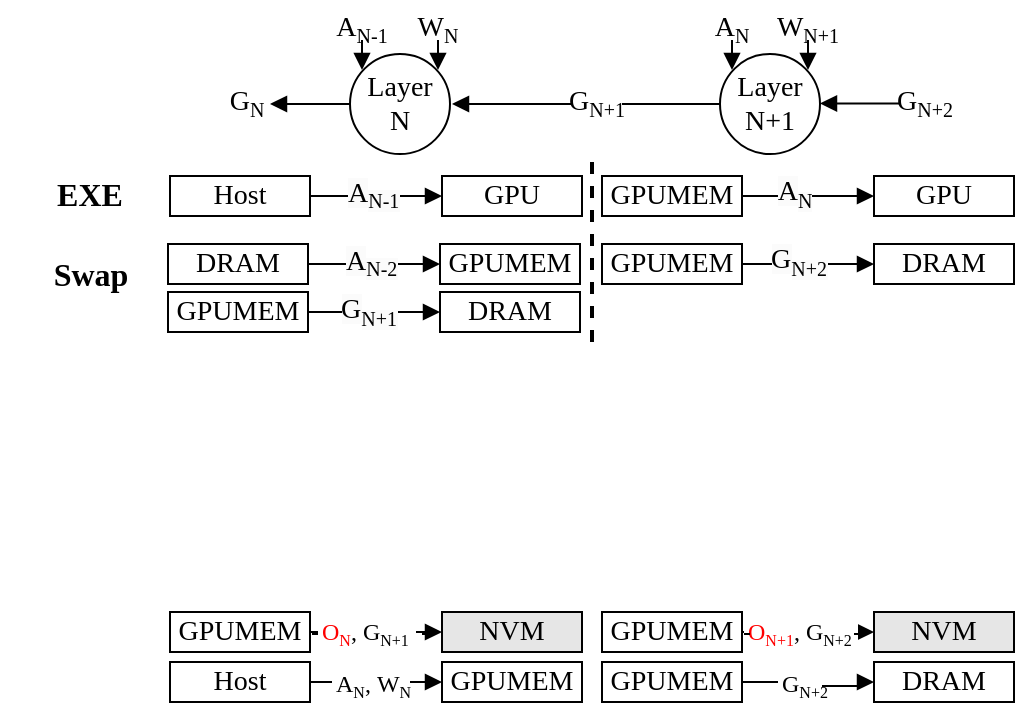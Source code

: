 <mxfile version="24.7.6">
  <diagram name="第 1 页" id="wpNkXeBpxS5qz1ylQGOW">
    <mxGraphModel dx="420" dy="212" grid="1" gridSize="10" guides="1" tooltips="1" connect="1" arrows="1" fold="1" page="1" pageScale="1" pageWidth="827" pageHeight="1169" math="0" shadow="0">
      <root>
        <mxCell id="0" />
        <mxCell id="1" parent="0" />
        <mxCell id="82lbI5ZRumD_5hzKoDGn-1" style="edgeStyle=orthogonalEdgeStyle;rounded=0;orthogonalLoop=1;jettySize=auto;html=1;endArrow=block;endFill=1;startArrow=none;startFill=0;fontFamily=Times New Roman;" parent="1" source="82lbI5ZRumD_5hzKoDGn-4" edge="1">
          <mxGeometry relative="1" as="geometry">
            <mxPoint x="359" y="150" as="targetPoint" />
          </mxGeometry>
        </mxCell>
        <mxCell id="82lbI5ZRumD_5hzKoDGn-4" value="&lt;font style=&quot;font-size: 14px;&quot;&gt;Layer&lt;/font&gt;&lt;div style=&quot;font-size: 14px;&quot;&gt;&lt;font style=&quot;font-size: 14px;&quot;&gt;N&lt;/font&gt;&lt;/div&gt;" style="ellipse;whiteSpace=wrap;html=1;aspect=fixed;fontFamily=Times New Roman;" parent="1" vertex="1">
          <mxGeometry x="399" y="125" width="50" height="50" as="geometry" />
        </mxCell>
        <mxCell id="82lbI5ZRumD_5hzKoDGn-5" value="&lt;font style=&quot;&quot;&gt;&lt;span style=&quot;font-size: 14px;&quot;&gt;G&lt;/span&gt;&lt;sub style=&quot;&quot;&gt;&lt;font style=&quot;font-size: 10px;&quot;&gt;N&lt;/font&gt;&lt;/sub&gt;&lt;/font&gt;" style="text;html=1;align=center;verticalAlign=middle;whiteSpace=wrap;rounded=0;fontFamily=Times New Roman;" parent="1" vertex="1">
          <mxGeometry x="335" y="135" width="25" height="30" as="geometry" />
        </mxCell>
        <mxCell id="82lbI5ZRumD_5hzKoDGn-7" style="edgeStyle=orthogonalEdgeStyle;rounded=0;orthogonalLoop=1;jettySize=auto;html=1;endArrow=none;endFill=0;startArrow=block;startFill=1;fontFamily=Times New Roman;" parent="1" edge="1">
          <mxGeometry relative="1" as="geometry">
            <mxPoint x="405" y="118" as="targetPoint" />
            <mxPoint x="405" y="133" as="sourcePoint" />
          </mxGeometry>
        </mxCell>
        <mxCell id="82lbI5ZRumD_5hzKoDGn-8" value="&lt;font style=&quot;&quot;&gt;&lt;span style=&quot;font-size: 14px;&quot;&gt;A&lt;/span&gt;&lt;sub style=&quot;&quot;&gt;&lt;font style=&quot;font-size: 10px;&quot;&gt;N-1&lt;/font&gt;&lt;/sub&gt;&lt;/font&gt;" style="text;html=1;align=center;verticalAlign=middle;whiteSpace=wrap;rounded=0;fontFamily=Times New Roman;" parent="1" vertex="1">
          <mxGeometry x="375" y="98" width="60" height="30" as="geometry" />
        </mxCell>
        <mxCell id="82lbI5ZRumD_5hzKoDGn-11" style="edgeStyle=orthogonalEdgeStyle;rounded=0;orthogonalLoop=1;jettySize=auto;html=1;entryX=0;entryY=0.5;entryDx=0;entryDy=0;endArrow=block;endFill=1;exitX=1;exitY=0.5;exitDx=0;exitDy=0;fontFamily=Times New Roman;" parent="1" source="82lbI5ZRumD_5hzKoDGn-12" target="82lbI5ZRumD_5hzKoDGn-13" edge="1">
          <mxGeometry relative="1" as="geometry" />
        </mxCell>
        <mxCell id="82lbI5ZRumD_5hzKoDGn-12" value="&lt;font style=&quot;font-size: 14px;&quot;&gt;Host&lt;/font&gt;" style="rounded=0;whiteSpace=wrap;html=1;fontFamily=Times New Roman;" parent="1" vertex="1">
          <mxGeometry x="309" y="186" width="70" height="20" as="geometry" />
        </mxCell>
        <mxCell id="82lbI5ZRumD_5hzKoDGn-13" value="&lt;font style=&quot;font-size: 14px;&quot;&gt;GPU&lt;/font&gt;" style="rounded=0;whiteSpace=wrap;html=1;fontFamily=Times New Roman;" parent="1" vertex="1">
          <mxGeometry x="445" y="186" width="70" height="20" as="geometry" />
        </mxCell>
        <mxCell id="82lbI5ZRumD_5hzKoDGn-18" value="&lt;font style=&quot;&quot;&gt;&lt;span style=&quot;font-size: 14px; color: rgb(0, 0, 0); font-style: normal; font-variant-ligatures: normal; font-variant-caps: normal; font-weight: 400; letter-spacing: normal; orphans: 2; text-align: center; text-indent: 0px; text-transform: none; widows: 2; word-spacing: 0px; -webkit-text-stroke-width: 0px; white-space: normal; background-color: rgb(251, 251, 251); text-decoration-thickness: initial; text-decoration-style: initial; text-decoration-color: initial; float: none; display: inline !important;&quot;&gt;A&lt;/span&gt;&lt;sub style=&quot;forced-color-adjust: none; color: rgb(0, 0, 0); font-style: normal; font-variant-ligatures: normal; font-variant-caps: normal; font-weight: 400; letter-spacing: normal; orphans: 2; text-align: center; text-indent: 0px; text-transform: none; widows: 2; word-spacing: 0px; -webkit-text-stroke-width: 0px; white-space: normal; background-color: rgb(251, 251, 251); text-decoration-thickness: initial; text-decoration-style: initial; text-decoration-color: initial;&quot;&gt;&lt;font style=&quot;font-size: 10px;&quot;&gt;N-1&lt;/font&gt;&lt;/sub&gt;&lt;/font&gt;" style="text;whiteSpace=wrap;html=1;fontFamily=Times New Roman;" parent="1" vertex="1">
          <mxGeometry x="396" y="180" width="30" height="30" as="geometry" />
        </mxCell>
        <mxCell id="82lbI5ZRumD_5hzKoDGn-38" style="edgeStyle=orthogonalEdgeStyle;rounded=0;orthogonalLoop=1;jettySize=auto;html=1;endArrow=none;endFill=0;startArrow=block;startFill=1;fontFamily=Times New Roman;" parent="1" edge="1">
          <mxGeometry relative="1" as="geometry">
            <mxPoint x="443" y="118" as="targetPoint" />
            <mxPoint x="443" y="133" as="sourcePoint" />
          </mxGeometry>
        </mxCell>
        <mxCell id="82lbI5ZRumD_5hzKoDGn-39" value="&lt;font style=&quot;&quot;&gt;&lt;span style=&quot;font-size: 14px;&quot;&gt;W&lt;/span&gt;&lt;sub style=&quot;&quot;&gt;&lt;font style=&quot;font-size: 10px;&quot;&gt;N&lt;/font&gt;&lt;/sub&gt;&lt;/font&gt;" style="text;html=1;align=center;verticalAlign=middle;whiteSpace=wrap;rounded=0;fontFamily=Times New Roman;" parent="1" vertex="1">
          <mxGeometry x="413" y="98" width="60" height="30" as="geometry" />
        </mxCell>
        <mxCell id="82lbI5ZRumD_5hzKoDGn-40" style="edgeStyle=orthogonalEdgeStyle;rounded=0;orthogonalLoop=1;jettySize=auto;html=1;endArrow=block;endFill=1;startArrow=none;startFill=0;fontFamily=Times New Roman;" parent="1" source="82lbI5ZRumD_5hzKoDGn-41" edge="1">
          <mxGeometry relative="1" as="geometry">
            <mxPoint x="450" y="150" as="targetPoint" />
          </mxGeometry>
        </mxCell>
        <mxCell id="82lbI5ZRumD_5hzKoDGn-41" value="&lt;font style=&quot;font-size: 14px;&quot;&gt;Layer N+1&lt;/font&gt;" style="ellipse;whiteSpace=wrap;html=1;aspect=fixed;fontFamily=Times New Roman;" parent="1" vertex="1">
          <mxGeometry x="584" y="125" width="50" height="50" as="geometry" />
        </mxCell>
        <mxCell id="82lbI5ZRumD_5hzKoDGn-42" value="&lt;font style=&quot;&quot;&gt;&lt;span style=&quot;font-size: 14px;&quot;&gt;G&lt;/span&gt;&lt;sub style=&quot;&quot;&gt;&lt;font style=&quot;font-size: 10px;&quot;&gt;N+1&lt;/font&gt;&lt;/sub&gt;&lt;/font&gt;" style="text;html=1;align=center;verticalAlign=middle;whiteSpace=wrap;rounded=0;fillColor=default;fontFamily=Times New Roman;" parent="1" vertex="1">
          <mxGeometry x="510" y="135" width="25" height="30" as="geometry" />
        </mxCell>
        <mxCell id="82lbI5ZRumD_5hzKoDGn-43" style="edgeStyle=orthogonalEdgeStyle;rounded=0;orthogonalLoop=1;jettySize=auto;html=1;endArrow=none;endFill=0;startArrow=block;startFill=1;fontFamily=Times New Roman;" parent="1" edge="1">
          <mxGeometry relative="1" as="geometry">
            <mxPoint x="590" y="118" as="targetPoint" />
            <mxPoint x="590" y="133" as="sourcePoint" />
          </mxGeometry>
        </mxCell>
        <mxCell id="82lbI5ZRumD_5hzKoDGn-44" value="&lt;font style=&quot;&quot;&gt;&lt;span style=&quot;font-size: 14px;&quot;&gt;A&lt;/span&gt;&lt;sub style=&quot;&quot;&gt;&lt;font style=&quot;font-size: 10px;&quot;&gt;N&lt;/font&gt;&lt;/sub&gt;&lt;/font&gt;" style="text;html=1;align=center;verticalAlign=middle;whiteSpace=wrap;rounded=0;fontFamily=Times New Roman;" parent="1" vertex="1">
          <mxGeometry x="560" y="98" width="60" height="30" as="geometry" />
        </mxCell>
        <mxCell id="82lbI5ZRumD_5hzKoDGn-45" style="edgeStyle=orthogonalEdgeStyle;rounded=0;orthogonalLoop=1;jettySize=auto;html=1;endArrow=none;endFill=0;startArrow=block;startFill=1;fontFamily=Times New Roman;" parent="1" edge="1">
          <mxGeometry relative="1" as="geometry">
            <mxPoint x="628" y="118" as="targetPoint" />
            <mxPoint x="628" y="133" as="sourcePoint" />
          </mxGeometry>
        </mxCell>
        <mxCell id="82lbI5ZRumD_5hzKoDGn-46" value="&lt;font style=&quot;&quot;&gt;&lt;span style=&quot;font-size: 14px;&quot;&gt;W&lt;/span&gt;&lt;sub style=&quot;&quot;&gt;&lt;font style=&quot;font-size: 10px;&quot;&gt;N+1&lt;/font&gt;&lt;/sub&gt;&lt;/font&gt;" style="text;html=1;align=center;verticalAlign=middle;whiteSpace=wrap;rounded=0;fontFamily=Times New Roman;" parent="1" vertex="1">
          <mxGeometry x="598" y="98" width="60" height="30" as="geometry" />
        </mxCell>
        <mxCell id="82lbI5ZRumD_5hzKoDGn-47" style="rounded=0;orthogonalLoop=1;jettySize=auto;html=1;endArrow=block;endFill=1;startArrow=none;startFill=0;fontFamily=Times New Roman;" parent="1" edge="1">
          <mxGeometry relative="1" as="geometry">
            <mxPoint x="634" y="149.75" as="targetPoint" />
            <mxPoint x="674" y="149.75" as="sourcePoint" />
          </mxGeometry>
        </mxCell>
        <mxCell id="82lbI5ZRumD_5hzKoDGn-48" value="&lt;font style=&quot;&quot;&gt;&lt;span style=&quot;font-size: 14px;&quot;&gt;G&lt;/span&gt;&lt;sub style=&quot;&quot;&gt;&lt;font style=&quot;font-size: 10px;&quot;&gt;N+2&lt;/font&gt;&lt;/sub&gt;&lt;/font&gt;" style="text;html=1;align=center;verticalAlign=middle;whiteSpace=wrap;rounded=0;fontFamily=Times New Roman;" parent="1" vertex="1">
          <mxGeometry x="673.5" y="135" width="25" height="30" as="geometry" />
        </mxCell>
        <mxCell id="Cfb4ADx89YXNpnE45n3d-1" value="&lt;span style=&quot;font-size: 16px;&quot;&gt;&lt;b&gt;Swap&lt;/b&gt;&lt;/span&gt;" style="text;html=1;align=center;verticalAlign=middle;whiteSpace=wrap;rounded=0;fontFamily=Times New Roman;" parent="1" vertex="1">
          <mxGeometry x="224.5" y="220" width="89" height="30" as="geometry" />
        </mxCell>
        <mxCell id="Cfb4ADx89YXNpnE45n3d-3" style="edgeStyle=orthogonalEdgeStyle;rounded=0;orthogonalLoop=1;jettySize=auto;html=1;entryX=0;entryY=0.5;entryDx=0;entryDy=0;endArrow=block;endFill=1;fontFamily=Times New Roman;" parent="1" source="Cfb4ADx89YXNpnE45n3d-4" target="Cfb4ADx89YXNpnE45n3d-5" edge="1">
          <mxGeometry relative="1" as="geometry" />
        </mxCell>
        <mxCell id="Cfb4ADx89YXNpnE45n3d-4" value="&lt;font style=&quot;font-size: 14px;&quot;&gt;GPUMEM&lt;/font&gt;" style="rounded=0;whiteSpace=wrap;html=1;fontFamily=Times New Roman;" parent="1" vertex="1">
          <mxGeometry x="525" y="404" width="70" height="20" as="geometry" />
        </mxCell>
        <mxCell id="Cfb4ADx89YXNpnE45n3d-5" value="&lt;font style=&quot;font-size: 14px;&quot;&gt;NVM&lt;/font&gt;" style="rounded=0;whiteSpace=wrap;html=1;fontFamily=Times New Roman;fillColor=#E6E6E6;" parent="1" vertex="1">
          <mxGeometry x="661" y="404" width="70" height="20" as="geometry" />
        </mxCell>
        <mxCell id="Cfb4ADx89YXNpnE45n3d-6" value="&lt;div style=&quot;text-align: center;&quot;&gt;&lt;span style=&quot;background-color: initial; color: rgb(255, 0, 0);&quot;&gt;O&lt;/span&gt;&lt;sub style=&quot;background-color: initial; color: rgb(255, 0, 0);&quot;&gt;&lt;font style=&quot;font-size: 8px;&quot;&gt;N+1&lt;/font&gt;&lt;/sub&gt;, G&lt;sub&gt;&lt;font style=&quot;font-size: 8px;&quot;&gt;N+2&lt;/font&gt;&lt;/sub&gt;&lt;br&gt;&lt;/div&gt;" style="text;whiteSpace=wrap;html=1;fillColor=default;fontFamily=Times New Roman;" parent="1" vertex="1">
          <mxGeometry x="596" y="400" width="57" height="20" as="geometry" />
        </mxCell>
        <mxCell id="Cfb4ADx89YXNpnE45n3d-7" value="" style="endArrow=none;html=1;rounded=0;" parent="1" edge="1">
          <mxGeometry width="50" height="50" relative="1" as="geometry">
            <mxPoint x="596" y="415" as="sourcePoint" />
            <mxPoint x="599" y="415" as="targetPoint" />
          </mxGeometry>
        </mxCell>
        <mxCell id="Cfb4ADx89YXNpnE45n3d-8" value="" style="endArrow=none;html=1;rounded=0;" parent="1" edge="1">
          <mxGeometry width="50" height="50" relative="1" as="geometry">
            <mxPoint x="651" y="415" as="sourcePoint" />
            <mxPoint x="654" y="415" as="targetPoint" />
          </mxGeometry>
        </mxCell>
        <mxCell id="Cfb4ADx89YXNpnE45n3d-9" style="edgeStyle=orthogonalEdgeStyle;rounded=0;orthogonalLoop=1;jettySize=auto;html=1;entryX=0;entryY=0.5;entryDx=0;entryDy=0;endArrow=block;endFill=1;fontFamily=Times New Roman;" parent="1" source="Cfb4ADx89YXNpnE45n3d-13" target="Cfb4ADx89YXNpnE45n3d-11" edge="1">
          <mxGeometry relative="1" as="geometry" />
        </mxCell>
        <mxCell id="Cfb4ADx89YXNpnE45n3d-10" value="&lt;font style=&quot;font-size: 14px;&quot;&gt;GPUMEM&lt;/font&gt;" style="rounded=0;whiteSpace=wrap;html=1;fontFamily=Times New Roman;" parent="1" vertex="1">
          <mxGeometry x="525" y="429" width="70" height="20" as="geometry" />
        </mxCell>
        <mxCell id="Cfb4ADx89YXNpnE45n3d-11" value="&lt;font style=&quot;font-size: 14px;&quot;&gt;DRAM&lt;/font&gt;" style="rounded=0;whiteSpace=wrap;html=1;fontFamily=Times New Roman;" parent="1" vertex="1">
          <mxGeometry x="661" y="429" width="70" height="20" as="geometry" />
        </mxCell>
        <mxCell id="Cfb4ADx89YXNpnE45n3d-12" value="" style="edgeStyle=orthogonalEdgeStyle;rounded=0;orthogonalLoop=1;jettySize=auto;html=1;entryX=0;entryY=0.5;entryDx=0;entryDy=0;endArrow=block;endFill=1;fontFamily=Times New Roman;" parent="1" source="Cfb4ADx89YXNpnE45n3d-10" target="Cfb4ADx89YXNpnE45n3d-13" edge="1">
          <mxGeometry relative="1" as="geometry">
            <mxPoint x="595" y="441" as="sourcePoint" />
            <mxPoint x="655" y="441" as="targetPoint" />
          </mxGeometry>
        </mxCell>
        <mxCell id="Cfb4ADx89YXNpnE45n3d-13" value="&lt;div style=&quot;text-align: center;&quot;&gt;G&lt;sub&gt;&lt;font style=&quot;font-size: 8px;&quot;&gt;N+2&lt;/font&gt;&lt;/sub&gt;&lt;br&gt;&lt;/div&gt;" style="text;whiteSpace=wrap;html=1;fillColor=default;fontFamily=Times New Roman;" parent="1" vertex="1">
          <mxGeometry x="613" y="426" width="22" height="30" as="geometry" />
        </mxCell>
        <mxCell id="Cfb4ADx89YXNpnE45n3d-14" style="edgeStyle=orthogonalEdgeStyle;rounded=0;orthogonalLoop=1;jettySize=auto;html=1;entryX=0;entryY=0.5;entryDx=0;entryDy=0;endArrow=block;endFill=1;fontFamily=Times New Roman;" parent="1" source="Cfb4ADx89YXNpnE45n3d-15" target="Cfb4ADx89YXNpnE45n3d-16" edge="1">
          <mxGeometry relative="1" as="geometry" />
        </mxCell>
        <mxCell id="Cfb4ADx89YXNpnE45n3d-15" value="&lt;font style=&quot;font-size: 14px;&quot;&gt;GPUMEM&lt;/font&gt;" style="rounded=0;whiteSpace=wrap;html=1;fontFamily=Times New Roman;" parent="1" vertex="1">
          <mxGeometry x="309" y="404" width="70" height="20" as="geometry" />
        </mxCell>
        <mxCell id="Cfb4ADx89YXNpnE45n3d-16" value="&lt;font style=&quot;font-size: 14px;&quot;&gt;NVM&lt;/font&gt;" style="rounded=0;whiteSpace=wrap;html=1;fontFamily=Times New Roman;fillColor=#E6E6E6;" parent="1" vertex="1">
          <mxGeometry x="445" y="404" width="70" height="20" as="geometry" />
        </mxCell>
        <mxCell id="Cfb4ADx89YXNpnE45n3d-17" value="&lt;div style=&quot;text-align: center;&quot;&gt;&lt;span style=&quot;background-color: initial; color: rgb(255, 0, 0);&quot;&gt;O&lt;/span&gt;&lt;sub style=&quot;background-color: initial; color: rgb(255, 0, 0);&quot;&gt;&lt;font style=&quot;font-size: 8px;&quot;&gt;N&lt;/font&gt;&lt;/sub&gt;, G&lt;sub&gt;&lt;font style=&quot;font-size: 8px;&quot;&gt;N+1&lt;/font&gt;&lt;/sub&gt;&lt;br&gt;&lt;/div&gt;" style="text;whiteSpace=wrap;html=1;fillColor=default;fontFamily=Times New Roman;" parent="1" vertex="1">
          <mxGeometry x="383" y="400" width="49" height="20" as="geometry" />
        </mxCell>
        <mxCell id="Cfb4ADx89YXNpnE45n3d-18" value="" style="endArrow=none;html=1;rounded=0;" parent="1" edge="1">
          <mxGeometry width="50" height="50" relative="1" as="geometry">
            <mxPoint x="380" y="415" as="sourcePoint" />
            <mxPoint x="383" y="415" as="targetPoint" />
          </mxGeometry>
        </mxCell>
        <mxCell id="Cfb4ADx89YXNpnE45n3d-19" value="" style="endArrow=none;html=1;rounded=0;" parent="1" edge="1">
          <mxGeometry width="50" height="50" relative="1" as="geometry">
            <mxPoint x="435" y="415" as="sourcePoint" />
            <mxPoint x="438" y="415" as="targetPoint" />
          </mxGeometry>
        </mxCell>
        <mxCell id="Cfb4ADx89YXNpnE45n3d-20" style="edgeStyle=orthogonalEdgeStyle;rounded=0;orthogonalLoop=1;jettySize=auto;html=1;entryX=0;entryY=0.5;entryDx=0;entryDy=0;endArrow=block;endFill=1;fontFamily=Times New Roman;" parent="1" source="Cfb4ADx89YXNpnE45n3d-22" target="Cfb4ADx89YXNpnE45n3d-23" edge="1">
          <mxGeometry relative="1" as="geometry" />
        </mxCell>
        <mxCell id="Cfb4ADx89YXNpnE45n3d-22" value="&lt;font style=&quot;font-size: 14px;&quot;&gt;Host&lt;/font&gt;" style="rounded=0;whiteSpace=wrap;html=1;fontFamily=Times New Roman;" parent="1" vertex="1">
          <mxGeometry x="309" y="429" width="70" height="20" as="geometry" />
        </mxCell>
        <mxCell id="Cfb4ADx89YXNpnE45n3d-23" value="&lt;font style=&quot;font-size: 14px;&quot;&gt;GPUMEM&lt;/font&gt;" style="rounded=0;whiteSpace=wrap;html=1;fontFamily=Times New Roman;" parent="1" vertex="1">
          <mxGeometry x="445" y="429" width="70" height="20" as="geometry" />
        </mxCell>
        <mxCell id="Cfb4ADx89YXNpnE45n3d-25" value="&lt;div style=&quot;text-align: center;&quot;&gt;A&lt;sub&gt;&lt;font style=&quot;font-size: 8px;&quot;&gt;N&lt;/font&gt;&lt;/sub&gt;&lt;span style=&quot;background-color: initial;&quot;&gt;,&amp;nbsp;&lt;/span&gt;&lt;span style=&quot;background-color: initial;&quot;&gt;W&lt;/span&gt;&lt;sub style=&quot;background-color: initial;&quot;&gt;&lt;font style=&quot;font-size: 8px;&quot;&gt;N&lt;/font&gt;&lt;/sub&gt;&lt;span style=&quot;background-color: initial;&quot;&gt;&amp;nbsp;&lt;/span&gt;&lt;/div&gt;" style="text;whiteSpace=wrap;html=1;fillColor=default;fontFamily=Times New Roman;" parent="1" vertex="1">
          <mxGeometry x="390" y="425.5" width="39" height="20" as="geometry" />
        </mxCell>
        <mxCell id="9WqV83kx3IFAbvHzlayn-1" value="&lt;span style=&quot;font-size: 16px;&quot;&gt;&lt;b&gt;EXE&lt;/b&gt;&lt;/span&gt;" style="text;html=1;align=center;verticalAlign=middle;whiteSpace=wrap;rounded=0;fontFamily=Times New Roman;" parent="1" vertex="1">
          <mxGeometry x="229" y="180" width="80" height="30" as="geometry" />
        </mxCell>
        <mxCell id="9WqV83kx3IFAbvHzlayn-2" value="" style="endArrow=none;html=1;rounded=0;dashed=1;strokeWidth=2;" parent="1" edge="1">
          <mxGeometry width="50" height="50" relative="1" as="geometry">
            <mxPoint x="520" y="269" as="sourcePoint" />
            <mxPoint x="520" y="173" as="targetPoint" />
          </mxGeometry>
        </mxCell>
        <mxCell id="9WqV83kx3IFAbvHzlayn-3" style="edgeStyle=orthogonalEdgeStyle;rounded=0;orthogonalLoop=1;jettySize=auto;html=1;entryX=0;entryY=0.5;entryDx=0;entryDy=0;endArrow=block;endFill=1;exitX=1;exitY=0.5;exitDx=0;exitDy=0;fontFamily=Times New Roman;" parent="1" source="9WqV83kx3IFAbvHzlayn-4" target="9WqV83kx3IFAbvHzlayn-5" edge="1">
          <mxGeometry relative="1" as="geometry" />
        </mxCell>
        <mxCell id="hBra4YvV5Pk913t_0O-t-1" value="&lt;font style=&quot;&quot;&gt;&lt;span style=&quot;font-size: 14px; font-family: &amp;quot;Times New Roman&amp;quot;; text-wrap: wrap; background-color: rgb(251, 251, 251);&quot;&gt;A&lt;/span&gt;&lt;sub style=&quot;font-family: &amp;quot;Times New Roman&amp;quot;; text-wrap: wrap; background-color: rgb(251, 251, 251);&quot;&gt;&lt;font style=&quot;font-size: 10px;&quot;&gt;N&lt;/font&gt;&lt;/sub&gt;&lt;/font&gt;" style="edgeLabel;html=1;align=center;verticalAlign=middle;resizable=0;points=[];" vertex="1" connectable="0" parent="9WqV83kx3IFAbvHzlayn-3">
          <mxGeometry x="-0.216" y="1" relative="1" as="geometry">
            <mxPoint as="offset" />
          </mxGeometry>
        </mxCell>
        <mxCell id="9WqV83kx3IFAbvHzlayn-4" value="&lt;font style=&quot;font-size: 14px;&quot;&gt;GPUMEM&lt;/font&gt;" style="rounded=0;whiteSpace=wrap;html=1;fontFamily=Times New Roman;" parent="1" vertex="1">
          <mxGeometry x="525" y="186" width="70" height="20" as="geometry" />
        </mxCell>
        <mxCell id="9WqV83kx3IFAbvHzlayn-5" value="&lt;font style=&quot;font-size: 14px;&quot;&gt;GPU&lt;/font&gt;" style="rounded=0;whiteSpace=wrap;html=1;fontFamily=Times New Roman;" parent="1" vertex="1">
          <mxGeometry x="661" y="186" width="70" height="20" as="geometry" />
        </mxCell>
        <mxCell id="hBra4YvV5Pk913t_0O-t-6" style="edgeStyle=orthogonalEdgeStyle;rounded=0;orthogonalLoop=1;jettySize=auto;html=1;entryX=0;entryY=0.5;entryDx=0;entryDy=0;endArrow=block;endFill=1;exitX=1;exitY=0.5;exitDx=0;exitDy=0;fontFamily=Times New Roman;" edge="1" parent="1" source="hBra4YvV5Pk913t_0O-t-8" target="hBra4YvV5Pk913t_0O-t-9">
          <mxGeometry relative="1" as="geometry" />
        </mxCell>
        <mxCell id="hBra4YvV5Pk913t_0O-t-7" value="&lt;span style=&quot;font-family: &amp;quot;Times New Roman&amp;quot;; text-wrap: wrap; background-color: rgb(251, 251, 251); font-size: 14px;&quot;&gt;G&lt;/span&gt;&lt;sub style=&quot;font-family: &amp;quot;Times New Roman&amp;quot;; text-wrap: wrap; background-color: rgb(251, 251, 251);&quot;&gt;&lt;font style=&quot;font-size: 10px;&quot;&gt;N+2&lt;/font&gt;&lt;/sub&gt;" style="edgeLabel;html=1;align=center;verticalAlign=middle;resizable=0;points=[];" vertex="1" connectable="0" parent="hBra4YvV5Pk913t_0O-t-6">
          <mxGeometry x="-0.216" y="1" relative="1" as="geometry">
            <mxPoint x="2" as="offset" />
          </mxGeometry>
        </mxCell>
        <mxCell id="hBra4YvV5Pk913t_0O-t-8" value="&lt;font style=&quot;font-size: 14px;&quot;&gt;GPUMEM&lt;/font&gt;" style="rounded=0;whiteSpace=wrap;html=1;fontFamily=Times New Roman;" vertex="1" parent="1">
          <mxGeometry x="525" y="220" width="70" height="20" as="geometry" />
        </mxCell>
        <mxCell id="hBra4YvV5Pk913t_0O-t-9" value="&lt;span style=&quot;font-size: 14px;&quot;&gt;DRAM&lt;/span&gt;" style="rounded=0;whiteSpace=wrap;html=1;fontFamily=Times New Roman;" vertex="1" parent="1">
          <mxGeometry x="661" y="220" width="70" height="20" as="geometry" />
        </mxCell>
        <mxCell id="hBra4YvV5Pk913t_0O-t-10" style="edgeStyle=orthogonalEdgeStyle;rounded=0;orthogonalLoop=1;jettySize=auto;html=1;entryX=0;entryY=0.5;entryDx=0;entryDy=0;endArrow=block;endFill=1;exitX=1;exitY=0.5;exitDx=0;exitDy=0;fontFamily=Times New Roman;" edge="1" parent="1" source="hBra4YvV5Pk913t_0O-t-12" target="hBra4YvV5Pk913t_0O-t-13">
          <mxGeometry relative="1" as="geometry" />
        </mxCell>
        <mxCell id="hBra4YvV5Pk913t_0O-t-12" value="&lt;font style=&quot;font-size: 14px;&quot;&gt;DRAM&lt;/font&gt;" style="rounded=0;whiteSpace=wrap;html=1;fontFamily=Times New Roman;" vertex="1" parent="1">
          <mxGeometry x="308" y="220" width="70" height="20" as="geometry" />
        </mxCell>
        <mxCell id="hBra4YvV5Pk913t_0O-t-13" value="&lt;span style=&quot;font-size: 14px;&quot;&gt;GPUMEM&lt;/span&gt;" style="rounded=0;whiteSpace=wrap;html=1;fontFamily=Times New Roman;" vertex="1" parent="1">
          <mxGeometry x="444" y="220" width="70" height="20" as="geometry" />
        </mxCell>
        <mxCell id="hBra4YvV5Pk913t_0O-t-18" style="edgeStyle=orthogonalEdgeStyle;rounded=0;orthogonalLoop=1;jettySize=auto;html=1;entryX=0;entryY=0.5;entryDx=0;entryDy=0;endArrow=block;endFill=1;exitX=1;exitY=0.5;exitDx=0;exitDy=0;fontFamily=Times New Roman;" edge="1" parent="1" source="hBra4YvV5Pk913t_0O-t-20" target="hBra4YvV5Pk913t_0O-t-21">
          <mxGeometry relative="1" as="geometry" />
        </mxCell>
        <mxCell id="hBra4YvV5Pk913t_0O-t-19" value="&lt;span style=&quot;font-family: &amp;quot;Times New Roman&amp;quot;; text-wrap: wrap; background-color: rgb(251, 251, 251); font-size: 14px;&quot;&gt;G&lt;/span&gt;&lt;sub style=&quot;font-family: &amp;quot;Times New Roman&amp;quot;; text-wrap: wrap; background-color: rgb(251, 251, 251);&quot;&gt;&lt;font style=&quot;font-size: 10px;&quot;&gt;N+1&lt;/font&gt;&lt;/sub&gt;" style="edgeLabel;html=1;align=center;verticalAlign=middle;resizable=0;points=[];" vertex="1" connectable="0" parent="hBra4YvV5Pk913t_0O-t-18">
          <mxGeometry x="-0.216" y="1" relative="1" as="geometry">
            <mxPoint x="4" y="1" as="offset" />
          </mxGeometry>
        </mxCell>
        <mxCell id="hBra4YvV5Pk913t_0O-t-20" value="&lt;font style=&quot;font-size: 14px;&quot;&gt;GPUMEM&lt;/font&gt;" style="rounded=0;whiteSpace=wrap;html=1;fontFamily=Times New Roman;" vertex="1" parent="1">
          <mxGeometry x="308" y="244" width="70" height="20" as="geometry" />
        </mxCell>
        <mxCell id="hBra4YvV5Pk913t_0O-t-21" value="&lt;font style=&quot;font-size: 14px;&quot;&gt;DRAM&lt;/font&gt;" style="rounded=0;whiteSpace=wrap;html=1;fontFamily=Times New Roman;" vertex="1" parent="1">
          <mxGeometry x="444" y="244" width="70" height="20" as="geometry" />
        </mxCell>
        <mxCell id="hBra4YvV5Pk913t_0O-t-23" value="&lt;font style=&quot;&quot;&gt;&lt;span style=&quot;font-size: 14px; color: rgb(0, 0, 0); font-style: normal; font-variant-ligatures: normal; font-variant-caps: normal; font-weight: 400; letter-spacing: normal; orphans: 2; text-align: center; text-indent: 0px; text-transform: none; widows: 2; word-spacing: 0px; -webkit-text-stroke-width: 0px; white-space: normal; background-color: rgb(251, 251, 251); text-decoration-thickness: initial; text-decoration-style: initial; text-decoration-color: initial; float: none; display: inline !important;&quot;&gt;A&lt;/span&gt;&lt;sub style=&quot;forced-color-adjust: none; color: rgb(0, 0, 0); font-style: normal; font-variant-ligatures: normal; font-variant-caps: normal; font-weight: 400; letter-spacing: normal; orphans: 2; text-align: center; text-indent: 0px; text-transform: none; widows: 2; word-spacing: 0px; -webkit-text-stroke-width: 0px; white-space: normal; background-color: rgb(251, 251, 251); text-decoration-thickness: initial; text-decoration-style: initial; text-decoration-color: initial;&quot;&gt;&lt;font style=&quot;font-size: 10px;&quot;&gt;N-2&lt;/font&gt;&lt;/sub&gt;&lt;/font&gt;" style="text;whiteSpace=wrap;html=1;fontFamily=Times New Roman;" vertex="1" parent="1">
          <mxGeometry x="394.5" y="214" width="30" height="30" as="geometry" />
        </mxCell>
      </root>
    </mxGraphModel>
  </diagram>
</mxfile>
